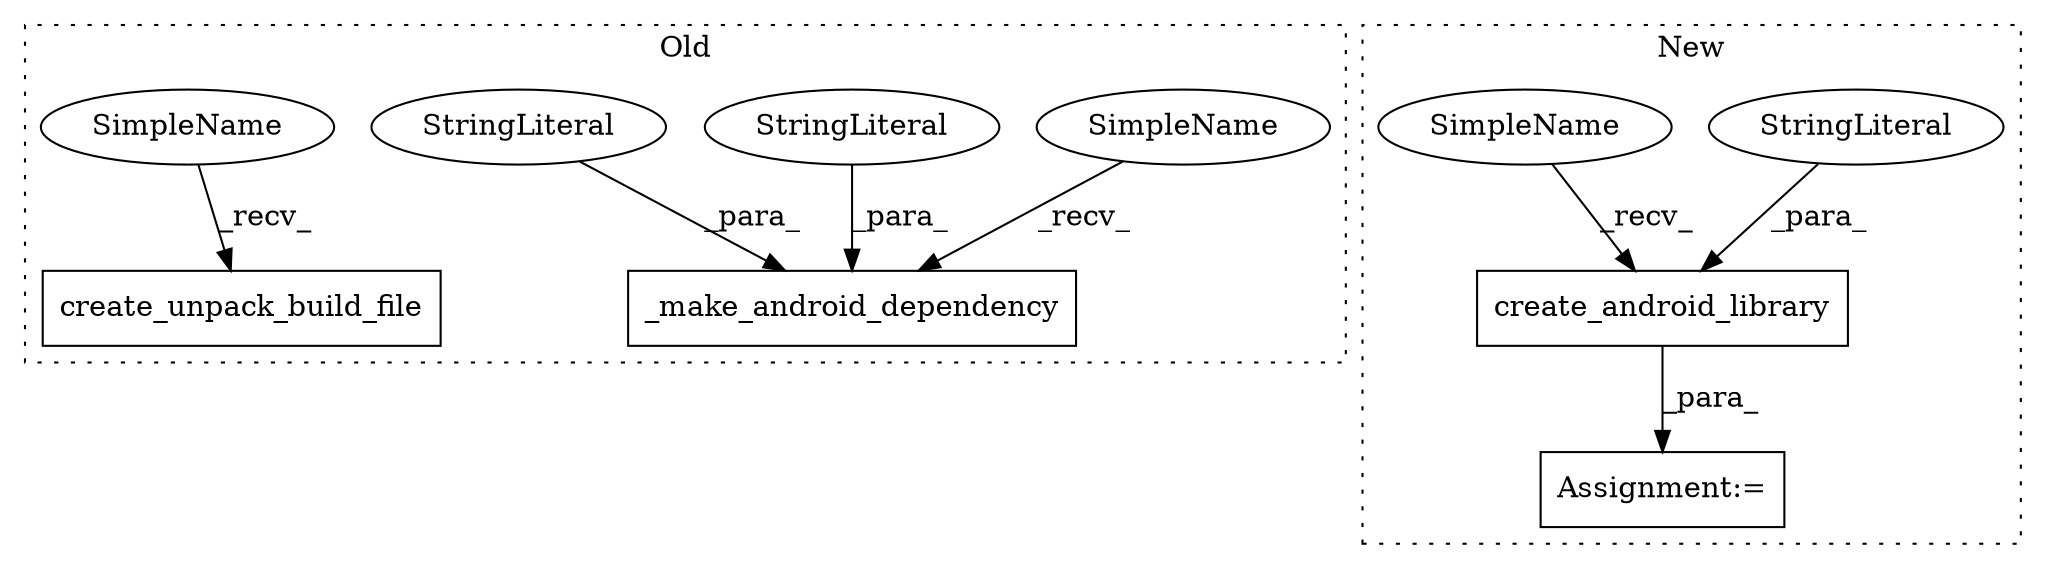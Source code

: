 digraph G {
subgraph cluster0 {
1 [label="_make_android_dependency" a="32" s="14586,14635" l="25,1" shape="box"];
3 [label="create_unpack_build_file" a="32" s="14097" l="26" shape="box"];
5 [label="StringLiteral" a="45" s="14630" l="5" shape="ellipse"];
6 [label="StringLiteral" a="45" s="14611" l="10" shape="ellipse"];
8 [label="SimpleName" a="42" s="14092" l="4" shape="ellipse"];
9 [label="SimpleName" a="42" s="14581" l="4" shape="ellipse"];
label = "Old";
style="dotted";
}
subgraph cluster1 {
2 [label="create_android_library" a="32" s="13215,13247" l="23,1" shape="box"];
4 [label="StringLiteral" a="45" s="13238" l="5" shape="ellipse"];
7 [label="Assignment:=" a="7" s="13208" l="2" shape="box"];
10 [label="SimpleName" a="42" s="13210" l="4" shape="ellipse"];
label = "New";
style="dotted";
}
2 -> 7 [label="_para_"];
4 -> 2 [label="_para_"];
5 -> 1 [label="_para_"];
6 -> 1 [label="_para_"];
8 -> 3 [label="_recv_"];
9 -> 1 [label="_recv_"];
10 -> 2 [label="_recv_"];
}